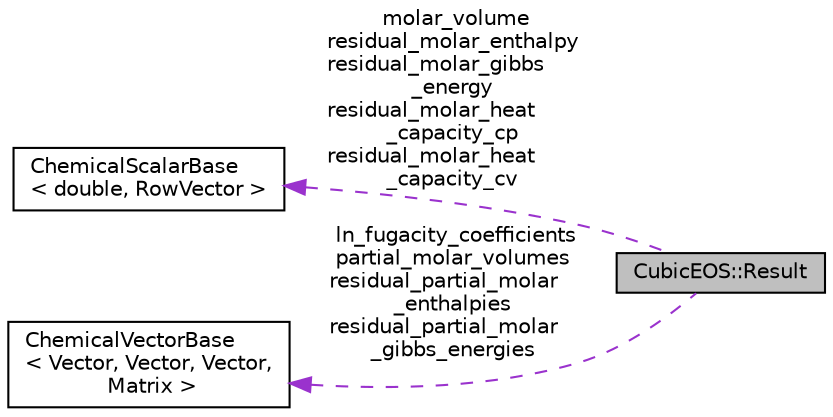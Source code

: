 digraph "CubicEOS::Result"
{
 // INTERACTIVE_SVG=YES
 // LATEX_PDF_SIZE
  edge [fontname="Helvetica",fontsize="10",labelfontname="Helvetica",labelfontsize="10"];
  node [fontname="Helvetica",fontsize="10",shape=record];
  rankdir="LR";
  Node1 [label="CubicEOS::Result",height=0.2,width=0.4,color="black", fillcolor="grey75", style="filled", fontcolor="black",tooltip=" "];
  Node2 -> Node1 [dir="back",color="darkorchid3",fontsize="10",style="dashed",label=" molar_volume\nresidual_molar_enthalpy\nresidual_molar_gibbs\l_energy\nresidual_molar_heat\l_capacity_cp\nresidual_molar_heat\l_capacity_cv" ,fontname="Helvetica"];
  Node2 [label="ChemicalScalarBase\l\< double, RowVector \>",height=0.2,width=0.4,color="black", fillcolor="white", style="filled",URL="$classReaktoro_1_1ChemicalScalarBase.html",tooltip=" "];
  Node3 -> Node1 [dir="back",color="darkorchid3",fontsize="10",style="dashed",label=" ln_fugacity_coefficients\npartial_molar_volumes\nresidual_partial_molar\l_enthalpies\nresidual_partial_molar\l_gibbs_energies" ,fontname="Helvetica"];
  Node3 [label="ChemicalVectorBase\l\< Vector, Vector, Vector,\l Matrix \>",height=0.2,width=0.4,color="black", fillcolor="white", style="filled",URL="$classReaktoro_1_1ChemicalVectorBase.html",tooltip=" "];
}
